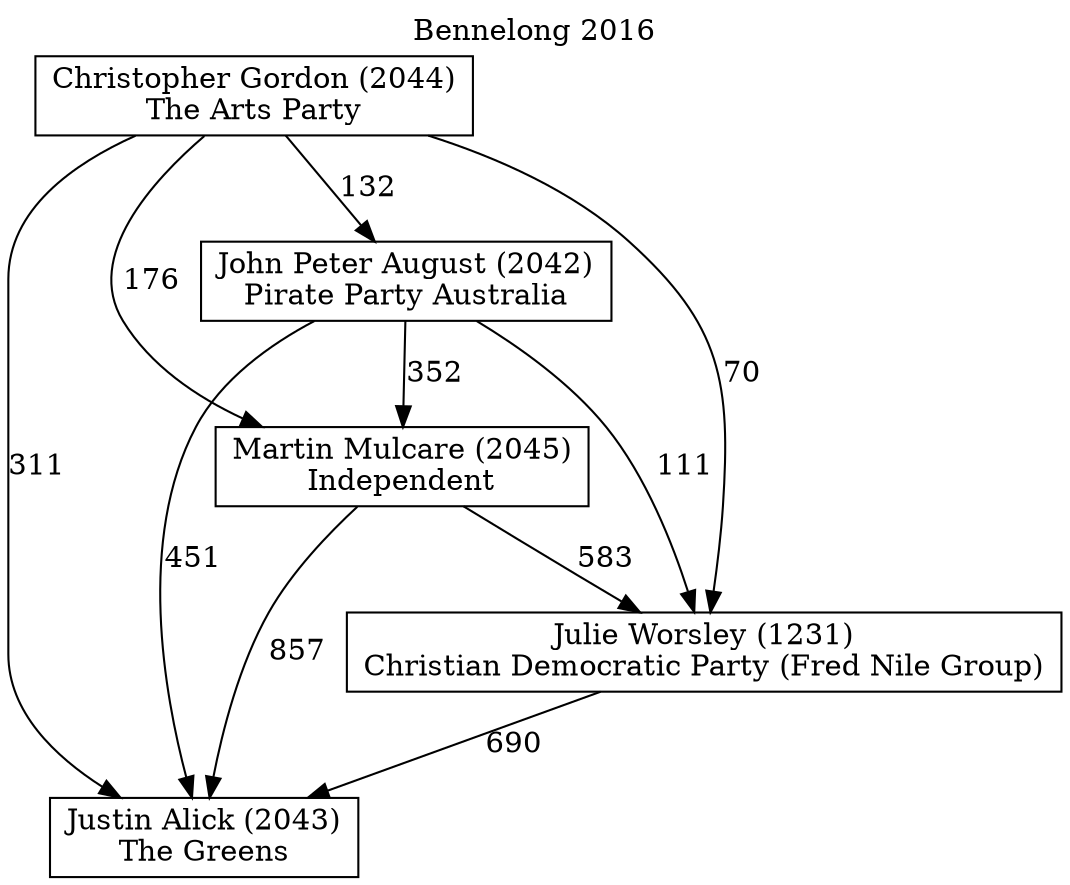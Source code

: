 // House preference flow
digraph "Justin Alick (2043)_Bennelong_2016" {
	graph [label="Bennelong 2016" labelloc=t mclimit=10]
	node [shape=box]
	"Christopher Gordon (2044)" [label="Christopher Gordon (2044)
The Arts Party"]
	"John Peter August (2042)" [label="John Peter August (2042)
Pirate Party Australia"]
	"Julie Worsley (1231)" [label="Julie Worsley (1231)
Christian Democratic Party (Fred Nile Group)"]
	"Justin Alick (2043)" [label="Justin Alick (2043)
The Greens"]
	"Martin Mulcare (2045)" [label="Martin Mulcare (2045)
Independent"]
	"Christopher Gordon (2044)" -> "John Peter August (2042)" [label=132]
	"Christopher Gordon (2044)" -> "Julie Worsley (1231)" [label=70]
	"Christopher Gordon (2044)" -> "Justin Alick (2043)" [label=311]
	"Christopher Gordon (2044)" -> "Martin Mulcare (2045)" [label=176]
	"John Peter August (2042)" -> "Julie Worsley (1231)" [label=111]
	"John Peter August (2042)" -> "Justin Alick (2043)" [label=451]
	"John Peter August (2042)" -> "Martin Mulcare (2045)" [label=352]
	"Julie Worsley (1231)" -> "Justin Alick (2043)" [label=690]
	"Martin Mulcare (2045)" -> "Julie Worsley (1231)" [label=583]
	"Martin Mulcare (2045)" -> "Justin Alick (2043)" [label=857]
}
